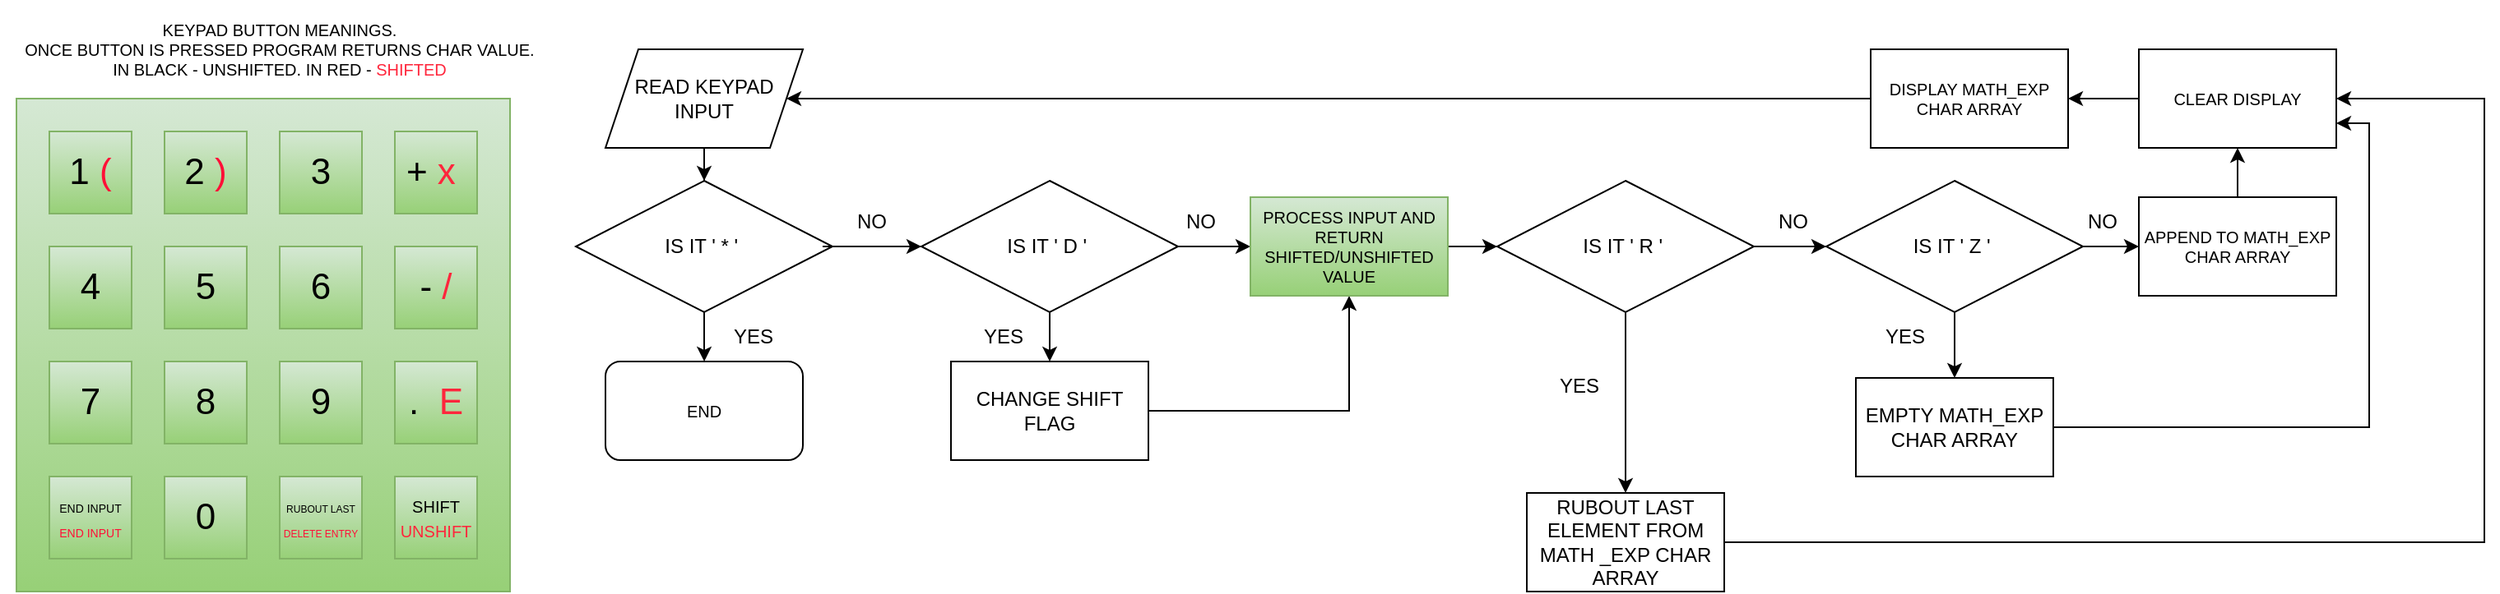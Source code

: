 <mxfile version="15.8.6" type="device"><diagram id="dxY68Gs4j66THl9l9Xsa" name="Page-1"><mxGraphModel dx="1673" dy="841" grid="1" gridSize="10" guides="1" tooltips="1" connect="1" arrows="1" fold="1" page="1" pageScale="1" pageWidth="827" pageHeight="1169" math="0" shadow="0"><root><mxCell id="0"/><mxCell id="1" parent="0"/><mxCell id="j86SsC_VNMgzGv5kgAFR-1" value="" style="rounded=0;whiteSpace=wrap;html=1;fillColor=#d5e8d4;strokeColor=#82b366;gradientColor=#97d077;" parent="1" vertex="1"><mxGeometry x="30" y="80" width="300" height="300" as="geometry"/></mxCell><mxCell id="j86SsC_VNMgzGv5kgAFR-2" value="&lt;font style=&quot;font-size: 22px&quot;&gt;1 &lt;font color=&quot;#ff0f37&quot;&gt;(&lt;/font&gt;&lt;/font&gt;" style="rounded=0;whiteSpace=wrap;html=1;fillColor=#d5e8d4;strokeColor=#82b366;gradientColor=#97d077;" parent="1" vertex="1"><mxGeometry x="50" y="100" width="50" height="50" as="geometry"/></mxCell><mxCell id="j86SsC_VNMgzGv5kgAFR-3" value="&lt;span style=&quot;font-size: 22px&quot;&gt;2 &lt;font color=&quot;#ff0f37&quot;&gt;)&lt;/font&gt;&lt;/span&gt;" style="rounded=0;whiteSpace=wrap;html=1;fillColor=#d5e8d4;strokeColor=#82b366;gradientColor=#97d077;" parent="1" vertex="1"><mxGeometry x="120" y="100" width="50" height="50" as="geometry"/></mxCell><mxCell id="j86SsC_VNMgzGv5kgAFR-4" value="&lt;span style=&quot;font-size: 22px&quot;&gt;3&lt;/span&gt;" style="rounded=0;whiteSpace=wrap;html=1;fillColor=#d5e8d4;strokeColor=#82b366;gradientColor=#97d077;" parent="1" vertex="1"><mxGeometry x="190" y="100" width="50" height="50" as="geometry"/></mxCell><mxCell id="j86SsC_VNMgzGv5kgAFR-5" value="&lt;font style=&quot;font-size: 22px&quot;&gt;+ &lt;font color=&quot;#ff263c&quot;&gt;x&lt;/font&gt;&amp;nbsp;&lt;/font&gt;" style="rounded=0;whiteSpace=wrap;html=1;fillColor=#d5e8d4;strokeColor=#82b366;gradientColor=#97d077;" parent="1" vertex="1"><mxGeometry x="260" y="100" width="50" height="50" as="geometry"/></mxCell><mxCell id="j86SsC_VNMgzGv5kgAFR-6" value="4" style="rounded=0;whiteSpace=wrap;html=1;fontSize=22;fillColor=#d5e8d4;strokeColor=#82b366;gradientColor=#97d077;" parent="1" vertex="1"><mxGeometry x="50" y="170" width="50" height="50" as="geometry"/></mxCell><mxCell id="j86SsC_VNMgzGv5kgAFR-7" value="5" style="rounded=0;whiteSpace=wrap;html=1;fontSize=22;fillColor=#d5e8d4;strokeColor=#82b366;gradientColor=#97d077;" parent="1" vertex="1"><mxGeometry x="120" y="170" width="50" height="50" as="geometry"/></mxCell><mxCell id="j86SsC_VNMgzGv5kgAFR-8" value="&lt;font style=&quot;font-size: 22px&quot;&gt;6&lt;/font&gt;" style="rounded=0;whiteSpace=wrap;html=1;fillColor=#d5e8d4;strokeColor=#82b366;gradientColor=#97d077;" parent="1" vertex="1"><mxGeometry x="190" y="170" width="50" height="50" as="geometry"/></mxCell><mxCell id="j86SsC_VNMgzGv5kgAFR-9" value="&lt;font style=&quot;font-size: 22px&quot;&gt;- &lt;font color=&quot;#ff263c&quot;&gt;/&lt;/font&gt;&lt;/font&gt;" style="rounded=0;whiteSpace=wrap;html=1;fillColor=#d5e8d4;strokeColor=#82b366;gradientColor=#97d077;" parent="1" vertex="1"><mxGeometry x="260" y="170" width="50" height="50" as="geometry"/></mxCell><mxCell id="j86SsC_VNMgzGv5kgAFR-10" value="&lt;font style=&quot;font-size: 22px&quot;&gt;7&lt;/font&gt;" style="rounded=0;whiteSpace=wrap;html=1;fillColor=#d5e8d4;strokeColor=#82b366;gradientColor=#97d077;" parent="1" vertex="1"><mxGeometry x="50" y="240" width="50" height="50" as="geometry"/></mxCell><mxCell id="j86SsC_VNMgzGv5kgAFR-11" value="&lt;font style=&quot;font-size: 22px&quot;&gt;8&lt;/font&gt;" style="rounded=0;whiteSpace=wrap;html=1;fillColor=#d5e8d4;strokeColor=#82b366;gradientColor=#97d077;" parent="1" vertex="1"><mxGeometry x="120" y="240" width="50" height="50" as="geometry"/></mxCell><mxCell id="j86SsC_VNMgzGv5kgAFR-12" value="&lt;font style=&quot;font-size: 22px&quot;&gt;9&lt;/font&gt;" style="rounded=0;whiteSpace=wrap;html=1;fillColor=#d5e8d4;strokeColor=#82b366;gradientColor=#97d077;" parent="1" vertex="1"><mxGeometry x="190" y="240" width="50" height="50" as="geometry"/></mxCell><mxCell id="j86SsC_VNMgzGv5kgAFR-13" value="&lt;font style=&quot;font-size: 22px&quot;&gt;.&amp;nbsp; &lt;font color=&quot;#ff263c&quot;&gt;E&lt;/font&gt;&lt;/font&gt;" style="rounded=0;whiteSpace=wrap;html=1;fillColor=#d5e8d4;strokeColor=#82b366;gradientColor=#97d077;" parent="1" vertex="1"><mxGeometry x="260" y="240" width="50" height="50" as="geometry"/></mxCell><mxCell id="j86SsC_VNMgzGv5kgAFR-14" value="&lt;font style=&quot;font-size: 7px&quot;&gt;END INPUT&lt;br&gt;&lt;font color=&quot;#ff0f37&quot;&gt;END INPUT&lt;/font&gt;&lt;br&gt;&lt;/font&gt;" style="rounded=0;whiteSpace=wrap;html=1;fillColor=#d5e8d4;strokeColor=#82b366;gradientColor=#97d077;" parent="1" vertex="1"><mxGeometry x="50" y="310" width="50" height="50" as="geometry"/></mxCell><mxCell id="j86SsC_VNMgzGv5kgAFR-15" value="&lt;span style=&quot;font-size: 22px&quot;&gt;0&lt;/span&gt;" style="rounded=0;whiteSpace=wrap;html=1;fillColor=#d5e8d4;strokeColor=#82b366;gradientColor=#97d077;" parent="1" vertex="1"><mxGeometry x="120" y="310" width="50" height="50" as="geometry"/></mxCell><mxCell id="j86SsC_VNMgzGv5kgAFR-16" value="&lt;font style=&quot;font-size: 6px&quot;&gt;RUBOUT LAST&lt;br&gt;&lt;font color=&quot;#ff0f37&quot;&gt;DELETE ENTRY&lt;/font&gt;&lt;br&gt;&lt;/font&gt;" style="rounded=0;whiteSpace=wrap;html=1;fillColor=#d5e8d4;strokeColor=#82b366;gradientColor=#97d077;" parent="1" vertex="1"><mxGeometry x="190" y="310" width="50" height="50" as="geometry"/></mxCell><mxCell id="j86SsC_VNMgzGv5kgAFR-17" value="&lt;font style=&quot;font-size: 10px&quot;&gt;SHIFT&lt;br&gt;&lt;font color=&quot;#ff263c&quot;&gt;UNSHIFT&lt;/font&gt;&lt;/font&gt;" style="rounded=0;whiteSpace=wrap;html=1;fillColor=#d5e8d4;strokeColor=#82b366;gradientColor=#97d077;" parent="1" vertex="1"><mxGeometry x="260" y="310" width="50" height="50" as="geometry"/></mxCell><mxCell id="j86SsC_VNMgzGv5kgAFR-19" value="&lt;font color=&quot;#000000&quot;&gt;KEYPAD BUTTON MEANINGS.&lt;br&gt;ONCE BUTTON IS PRESSED PROGRAM RETURNS CHAR VALUE.&lt;br&gt;IN BLACK - UNSHIFTED. IN RED - &lt;/font&gt;SHIFTED" style="text;html=1;strokeColor=none;fillColor=none;align=center;verticalAlign=middle;whiteSpace=wrap;rounded=0;fontSize=10;fontColor=#FF263C;" parent="1" vertex="1"><mxGeometry x="20" y="20" width="340" height="60" as="geometry"/></mxCell><mxCell id="GaF-syOCxgwX9lUByE4W-5" value="" style="edgeStyle=orthogonalEdgeStyle;rounded=0;orthogonalLoop=1;jettySize=auto;html=1;" edge="1" parent="1" source="GaF-syOCxgwX9lUByE4W-6" target="GaF-syOCxgwX9lUByE4W-9"><mxGeometry relative="1" as="geometry"/></mxCell><mxCell id="GaF-syOCxgwX9lUByE4W-6" value="READ KEYPAD INPUT" style="shape=parallelogram;perimeter=parallelogramPerimeter;whiteSpace=wrap;html=1;fixedSize=1;rounded=0;" vertex="1" parent="1"><mxGeometry x="388" y="50" width="120" height="60" as="geometry"/></mxCell><mxCell id="GaF-syOCxgwX9lUByE4W-8" value="" style="edgeStyle=orthogonalEdgeStyle;rounded=0;orthogonalLoop=1;jettySize=auto;html=1;" edge="1" parent="1" source="GaF-syOCxgwX9lUByE4W-9"><mxGeometry relative="1" as="geometry"><mxPoint x="448.059" y="240" as="targetPoint"/></mxGeometry></mxCell><mxCell id="GaF-syOCxgwX9lUByE4W-9" value="IS IT ' * '&amp;nbsp;" style="rhombus;whiteSpace=wrap;html=1;" vertex="1" parent="1"><mxGeometry x="370" y="130" width="156" height="80" as="geometry"/></mxCell><mxCell id="GaF-syOCxgwX9lUByE4W-12" value="NO" style="text;html=1;strokeColor=none;fillColor=none;align=center;verticalAlign=middle;whiteSpace=wrap;rounded=0;" vertex="1" parent="1"><mxGeometry x="520" y="140" width="60" height="30" as="geometry"/></mxCell><mxCell id="GaF-syOCxgwX9lUByE4W-19" value="YES" style="text;html=1;strokeColor=none;fillColor=none;align=center;verticalAlign=middle;whiteSpace=wrap;rounded=0;" vertex="1" parent="1"><mxGeometry x="448" y="210" width="60" height="30" as="geometry"/></mxCell><mxCell id="GaF-syOCxgwX9lUByE4W-24" value="" style="edgeStyle=orthogonalEdgeStyle;rounded=0;orthogonalLoop=1;jettySize=auto;html=1;fontSize=14;fontColor=#FF263C;" edge="1" parent="1" source="GaF-syOCxgwX9lUByE4W-21" target="GaF-syOCxgwX9lUByE4W-23"><mxGeometry relative="1" as="geometry"/></mxCell><mxCell id="GaF-syOCxgwX9lUByE4W-26" value="" style="edgeStyle=orthogonalEdgeStyle;rounded=0;orthogonalLoop=1;jettySize=auto;html=1;fontSize=14;fontColor=#FF263C;" edge="1" parent="1" source="GaF-syOCxgwX9lUByE4W-21" target="GaF-syOCxgwX9lUByE4W-25"><mxGeometry relative="1" as="geometry"/></mxCell><mxCell id="GaF-syOCxgwX9lUByE4W-21" value="IS IT ' D '&amp;nbsp;" style="rhombus;whiteSpace=wrap;html=1;" vertex="1" parent="1"><mxGeometry x="580" y="130" width="156" height="80" as="geometry"/></mxCell><mxCell id="GaF-syOCxgwX9lUByE4W-22" value="" style="endArrow=classic;html=1;rounded=0;fontSize=14;fontColor=#FF263C;exitX=0;exitY=1;exitDx=0;exitDy=0;entryX=0;entryY=0.5;entryDx=0;entryDy=0;" edge="1" parent="1" source="GaF-syOCxgwX9lUByE4W-12" target="GaF-syOCxgwX9lUByE4W-21"><mxGeometry width="50" height="50" relative="1" as="geometry"><mxPoint x="550" y="280" as="sourcePoint"/><mxPoint x="600" y="230" as="targetPoint"/></mxGeometry></mxCell><mxCell id="GaF-syOCxgwX9lUByE4W-27" style="edgeStyle=orthogonalEdgeStyle;rounded=0;orthogonalLoop=1;jettySize=auto;html=1;entryX=0.5;entryY=1;entryDx=0;entryDy=0;fontSize=14;fontColor=#FF263C;" edge="1" parent="1" source="GaF-syOCxgwX9lUByE4W-23" target="GaF-syOCxgwX9lUByE4W-25"><mxGeometry relative="1" as="geometry"/></mxCell><mxCell id="GaF-syOCxgwX9lUByE4W-23" value="CHANGE SHIFT FLAG" style="whiteSpace=wrap;html=1;" vertex="1" parent="1"><mxGeometry x="598" y="240" width="120" height="60" as="geometry"/></mxCell><mxCell id="GaF-syOCxgwX9lUByE4W-35" value="" style="edgeStyle=orthogonalEdgeStyle;rounded=0;orthogonalLoop=1;jettySize=auto;html=1;fontSize=10;fontColor=#000000;" edge="1" parent="1" source="GaF-syOCxgwX9lUByE4W-25" target="GaF-syOCxgwX9lUByE4W-30"><mxGeometry relative="1" as="geometry"/></mxCell><mxCell id="GaF-syOCxgwX9lUByE4W-25" value="PROCESS INPUT AND RETURN SHIFTED/UNSHIFTED VALUE" style="rounded=0;whiteSpace=wrap;html=1;fontSize=10;fillColor=#d5e8d4;strokeColor=#82b366;gradientColor=#97d077;" vertex="1" parent="1"><mxGeometry x="780" y="140" width="120" height="60" as="geometry"/></mxCell><mxCell id="GaF-syOCxgwX9lUByE4W-28" value="YES" style="text;html=1;strokeColor=none;fillColor=none;align=center;verticalAlign=middle;whiteSpace=wrap;rounded=0;" vertex="1" parent="1"><mxGeometry x="600" y="210" width="60" height="30" as="geometry"/></mxCell><mxCell id="GaF-syOCxgwX9lUByE4W-29" value="NO" style="text;html=1;strokeColor=none;fillColor=none;align=center;verticalAlign=middle;whiteSpace=wrap;rounded=0;" vertex="1" parent="1"><mxGeometry x="720" y="140" width="60" height="30" as="geometry"/></mxCell><mxCell id="GaF-syOCxgwX9lUByE4W-36" value="" style="edgeStyle=orthogonalEdgeStyle;rounded=0;orthogonalLoop=1;jettySize=auto;html=1;fontSize=10;fontColor=#000000;" edge="1" parent="1" source="GaF-syOCxgwX9lUByE4W-30" target="GaF-syOCxgwX9lUByE4W-31"><mxGeometry relative="1" as="geometry"/></mxCell><mxCell id="GaF-syOCxgwX9lUByE4W-39" value="" style="edgeStyle=orthogonalEdgeStyle;rounded=0;orthogonalLoop=1;jettySize=auto;html=1;fontSize=10;fontColor=#000000;" edge="1" parent="1" source="GaF-syOCxgwX9lUByE4W-30" target="GaF-syOCxgwX9lUByE4W-38"><mxGeometry relative="1" as="geometry"/></mxCell><mxCell id="GaF-syOCxgwX9lUByE4W-30" value="IS IT ' R '&amp;nbsp;" style="rhombus;whiteSpace=wrap;html=1;" vertex="1" parent="1"><mxGeometry x="930" y="130" width="156" height="80" as="geometry"/></mxCell><mxCell id="GaF-syOCxgwX9lUByE4W-37" value="" style="edgeStyle=orthogonalEdgeStyle;rounded=0;orthogonalLoop=1;jettySize=auto;html=1;fontSize=10;fontColor=#000000;" edge="1" parent="1" source="GaF-syOCxgwX9lUByE4W-31" target="GaF-syOCxgwX9lUByE4W-32"><mxGeometry relative="1" as="geometry"/></mxCell><mxCell id="GaF-syOCxgwX9lUByE4W-45" value="" style="edgeStyle=orthogonalEdgeStyle;rounded=0;orthogonalLoop=1;jettySize=auto;html=1;fontSize=10;fontColor=#000000;" edge="1" parent="1" source="GaF-syOCxgwX9lUByE4W-31" target="GaF-syOCxgwX9lUByE4W-42"><mxGeometry relative="1" as="geometry"/></mxCell><mxCell id="GaF-syOCxgwX9lUByE4W-31" value="IS IT ' Z '&amp;nbsp;" style="rhombus;whiteSpace=wrap;html=1;" vertex="1" parent="1"><mxGeometry x="1130" y="130" width="156" height="80" as="geometry"/></mxCell><mxCell id="GaF-syOCxgwX9lUByE4W-41" value="" style="edgeStyle=orthogonalEdgeStyle;rounded=0;orthogonalLoop=1;jettySize=auto;html=1;fontSize=10;fontColor=#000000;" edge="1" parent="1" source="GaF-syOCxgwX9lUByE4W-32" target="GaF-syOCxgwX9lUByE4W-33"><mxGeometry relative="1" as="geometry"/></mxCell><mxCell id="GaF-syOCxgwX9lUByE4W-32" value="APPEND TO MATH_EXP CHAR ARRAY" style="rounded=0;whiteSpace=wrap;html=1;fontSize=10;fontColor=#000000;" vertex="1" parent="1"><mxGeometry x="1320" y="140" width="120" height="60" as="geometry"/></mxCell><mxCell id="GaF-syOCxgwX9lUByE4W-44" value="" style="edgeStyle=orthogonalEdgeStyle;rounded=0;orthogonalLoop=1;jettySize=auto;html=1;fontSize=10;fontColor=#000000;" edge="1" parent="1" source="GaF-syOCxgwX9lUByE4W-33" target="GaF-syOCxgwX9lUByE4W-34"><mxGeometry relative="1" as="geometry"/></mxCell><mxCell id="GaF-syOCxgwX9lUByE4W-33" value="CLEAR DISPLAY" style="rounded=0;whiteSpace=wrap;html=1;fontSize=10;fontColor=#000000;" vertex="1" parent="1"><mxGeometry x="1320" y="50" width="120" height="60" as="geometry"/></mxCell><mxCell id="GaF-syOCxgwX9lUByE4W-50" style="edgeStyle=orthogonalEdgeStyle;rounded=0;orthogonalLoop=1;jettySize=auto;html=1;entryX=1;entryY=0.5;entryDx=0;entryDy=0;fontSize=10;fontColor=#000000;" edge="1" parent="1" source="GaF-syOCxgwX9lUByE4W-34" target="GaF-syOCxgwX9lUByE4W-6"><mxGeometry relative="1" as="geometry"/></mxCell><mxCell id="GaF-syOCxgwX9lUByE4W-34" value="DISPLAY MATH_EXP CHAR ARRAY" style="rounded=0;whiteSpace=wrap;html=1;fontSize=10;fontColor=#000000;" vertex="1" parent="1"><mxGeometry x="1157" y="50" width="120" height="60" as="geometry"/></mxCell><mxCell id="GaF-syOCxgwX9lUByE4W-40" style="edgeStyle=orthogonalEdgeStyle;rounded=0;orthogonalLoop=1;jettySize=auto;html=1;entryX=1;entryY=0.5;entryDx=0;entryDy=0;fontSize=10;fontColor=#000000;" edge="1" parent="1" source="GaF-syOCxgwX9lUByE4W-38" target="GaF-syOCxgwX9lUByE4W-33"><mxGeometry relative="1" as="geometry"><Array as="points"><mxPoint x="1530" y="350"/><mxPoint x="1530" y="80"/></Array></mxGeometry></mxCell><mxCell id="GaF-syOCxgwX9lUByE4W-38" value="RUBOUT LAST ELEMENT FROM MATH _EXP CHAR ARRAY" style="whiteSpace=wrap;html=1;" vertex="1" parent="1"><mxGeometry x="948" y="320" width="120" height="60" as="geometry"/></mxCell><mxCell id="GaF-syOCxgwX9lUByE4W-43" style="edgeStyle=orthogonalEdgeStyle;rounded=0;orthogonalLoop=1;jettySize=auto;html=1;entryX=1;entryY=0.75;entryDx=0;entryDy=0;fontSize=10;fontColor=#000000;" edge="1" parent="1" source="GaF-syOCxgwX9lUByE4W-42" target="GaF-syOCxgwX9lUByE4W-33"><mxGeometry relative="1" as="geometry"/></mxCell><mxCell id="GaF-syOCxgwX9lUByE4W-42" value="EMPTY MATH_EXP CHAR ARRAY" style="whiteSpace=wrap;html=1;" vertex="1" parent="1"><mxGeometry x="1148" y="250" width="120" height="60" as="geometry"/></mxCell><mxCell id="GaF-syOCxgwX9lUByE4W-46" value="NO" style="text;html=1;strokeColor=none;fillColor=none;align=center;verticalAlign=middle;whiteSpace=wrap;rounded=0;" vertex="1" parent="1"><mxGeometry x="1080" y="140" width="60" height="30" as="geometry"/></mxCell><mxCell id="GaF-syOCxgwX9lUByE4W-47" value="NO" style="text;html=1;strokeColor=none;fillColor=none;align=center;verticalAlign=middle;whiteSpace=wrap;rounded=0;" vertex="1" parent="1"><mxGeometry x="1268" y="140" width="60" height="30" as="geometry"/></mxCell><mxCell id="GaF-syOCxgwX9lUByE4W-48" value="YES" style="text;html=1;strokeColor=none;fillColor=none;align=center;verticalAlign=middle;whiteSpace=wrap;rounded=0;" vertex="1" parent="1"><mxGeometry x="950" y="240" width="60" height="30" as="geometry"/></mxCell><mxCell id="GaF-syOCxgwX9lUByE4W-49" value="YES" style="text;html=1;strokeColor=none;fillColor=none;align=center;verticalAlign=middle;whiteSpace=wrap;rounded=0;" vertex="1" parent="1"><mxGeometry x="1148" y="210" width="60" height="30" as="geometry"/></mxCell><mxCell id="GaF-syOCxgwX9lUByE4W-51" value="END" style="rounded=1;whiteSpace=wrap;html=1;fontSize=10;fontColor=#000000;" vertex="1" parent="1"><mxGeometry x="388" y="240" width="120" height="60" as="geometry"/></mxCell></root></mxGraphModel></diagram></mxfile>